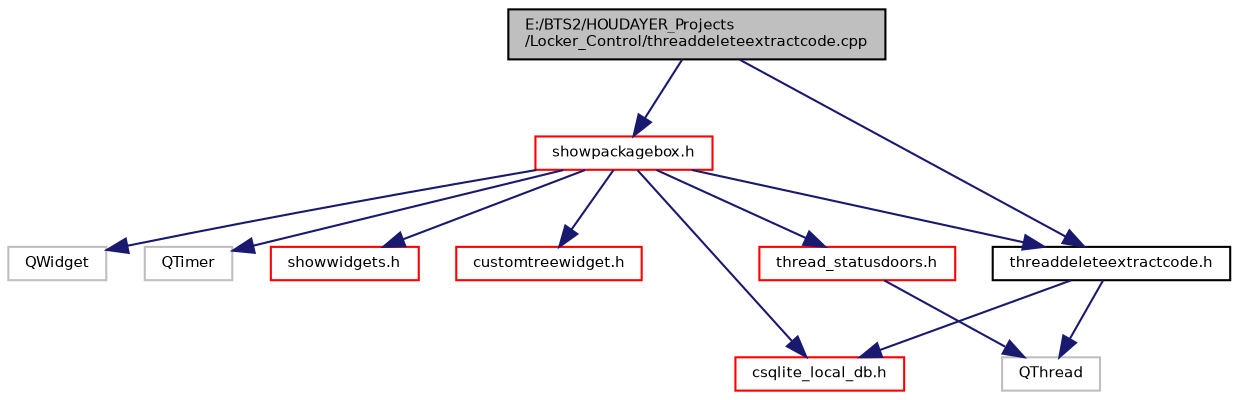 digraph "E:/BTS2/HOUDAYER_Projects/Locker_Control/threaddeleteextractcode.cpp"
{
 // INTERACTIVE_SVG=YES
  bgcolor="transparent";
  edge [fontname="Helvetica",fontsize="7",labelfontname="Helvetica",labelfontsize="7"];
  node [fontname="Helvetica",fontsize="7",shape=record];
  Node1 [label="E:/BTS2/HOUDAYER_Projects\l/Locker_Control/threaddeleteextractcode.cpp",height=0.2,width=0.4,color="black", fillcolor="grey75", style="filled", fontcolor="black"];
  Node1 -> Node2 [color="midnightblue",fontsize="7",style="solid",fontname="Helvetica"];
  Node2 [label="threaddeleteextractcode.h",height=0.2,width=0.4,color="black",URL="$threaddeleteextractcode_8h.html"];
  Node2 -> Node3 [color="midnightblue",fontsize="7",style="solid",fontname="Helvetica"];
  Node3 [label="QThread",height=0.2,width=0.4,color="grey75"];
  Node2 -> Node4 [color="midnightblue",fontsize="7",style="solid",fontname="Helvetica"];
  Node4 [label="csqlite_local_db.h",height=0.2,width=0.4,color="red",URL="$csqlite__local__db_8h.html"];
  Node1 -> Node5 [color="midnightblue",fontsize="7",style="solid",fontname="Helvetica"];
  Node5 [label="showpackagebox.h",height=0.2,width=0.4,color="red",URL="$showpackagebox_8h.html"];
  Node5 -> Node6 [color="midnightblue",fontsize="7",style="solid",fontname="Helvetica"];
  Node6 [label="QWidget",height=0.2,width=0.4,color="grey75"];
  Node5 -> Node7 [color="midnightblue",fontsize="7",style="solid",fontname="Helvetica"];
  Node7 [label="QTimer",height=0.2,width=0.4,color="grey75"];
  Node5 -> Node8 [color="midnightblue",fontsize="7",style="solid",fontname="Helvetica"];
  Node8 [label="showwidgets.h",height=0.2,width=0.4,color="red",URL="$showwidgets_8h.html"];
  Node5 -> Node4 [color="midnightblue",fontsize="7",style="solid",fontname="Helvetica"];
  Node5 -> Node2 [color="midnightblue",fontsize="7",style="solid",fontname="Helvetica"];
  Node5 -> Node9 [color="midnightblue",fontsize="7",style="solid",fontname="Helvetica"];
  Node9 [label="thread_statusdoors.h",height=0.2,width=0.4,color="red",URL="$thread__statusdoors_8h.html"];
  Node9 -> Node3 [color="midnightblue",fontsize="7",style="solid",fontname="Helvetica"];
  Node5 -> Node10 [color="midnightblue",fontsize="7",style="solid",fontname="Helvetica"];
  Node10 [label="customtreewidget.h",height=0.2,width=0.4,color="red",URL="$customtreewidget_8h.html"];
}

